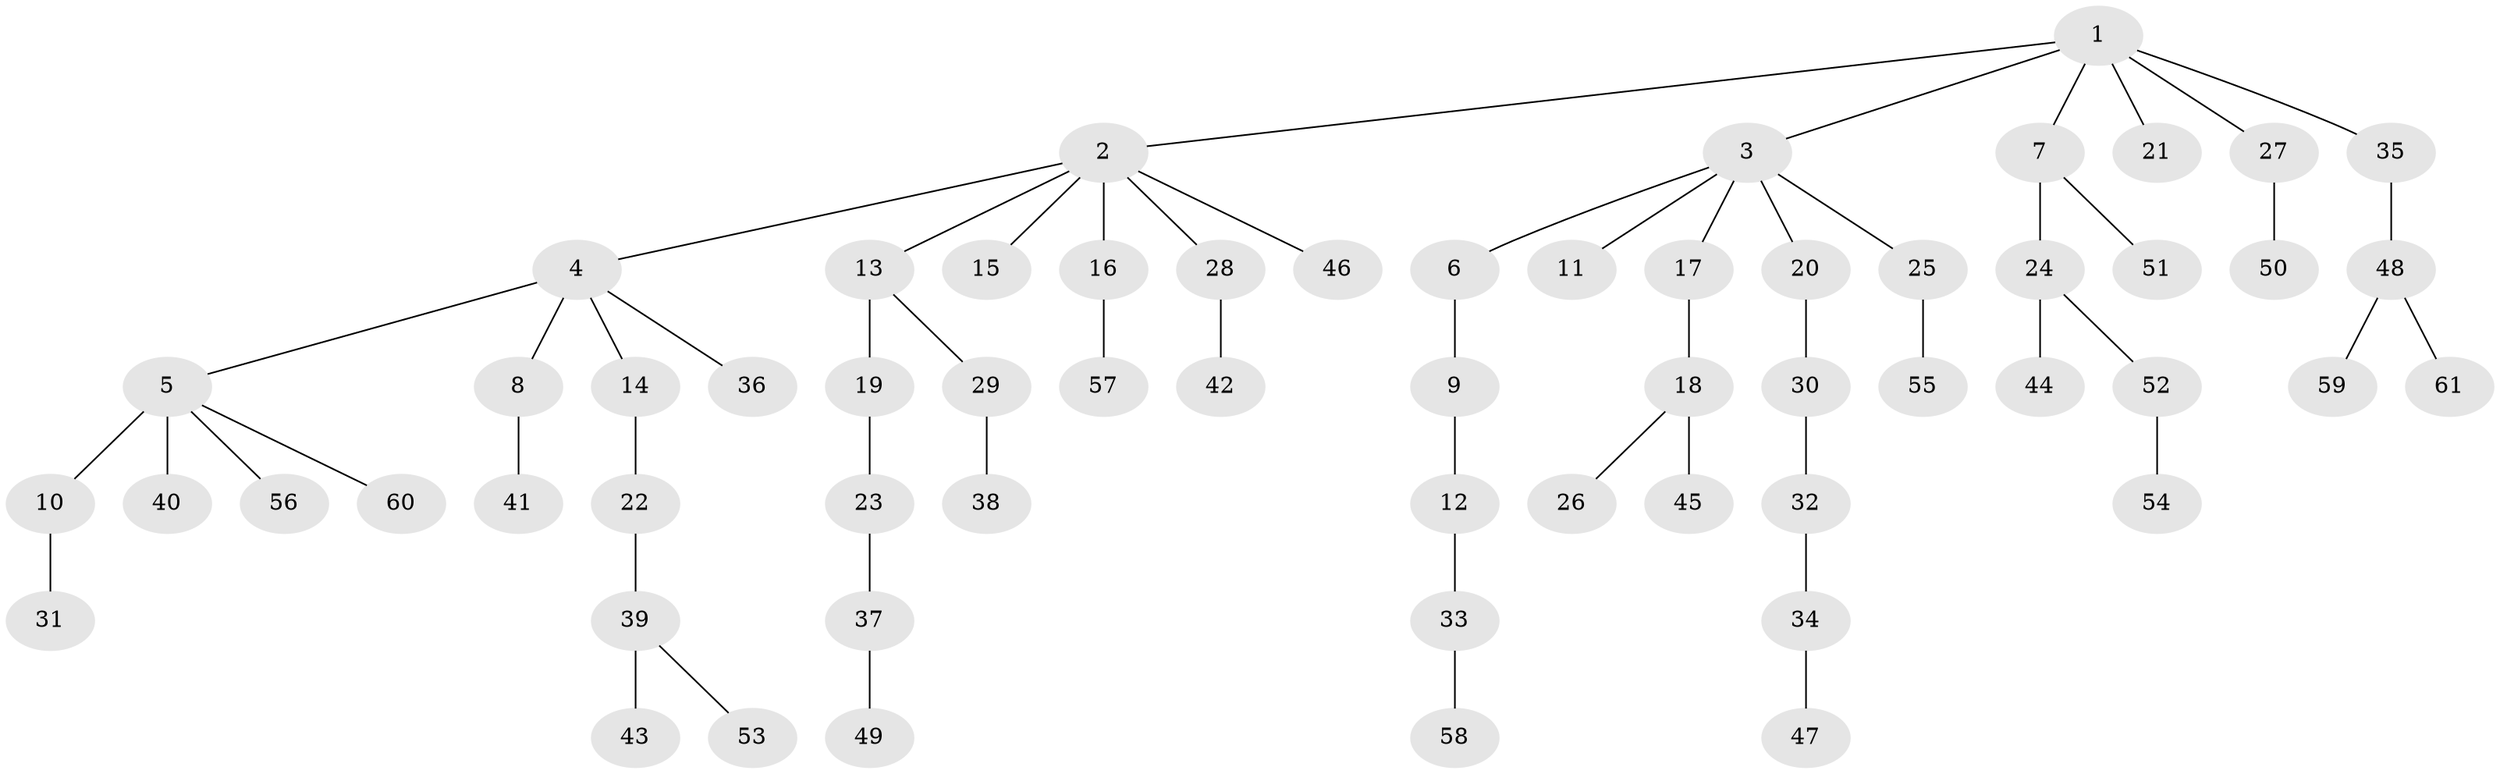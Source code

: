 // original degree distribution, {7: 0.024793388429752067, 2: 0.2975206611570248, 6: 0.008264462809917356, 3: 0.09917355371900827, 4: 0.06611570247933884, 5: 0.024793388429752067, 1: 0.4793388429752066}
// Generated by graph-tools (version 1.1) at 2025/36/03/09/25 02:36:49]
// undirected, 61 vertices, 60 edges
graph export_dot {
graph [start="1"]
  node [color=gray90,style=filled];
  1;
  2;
  3;
  4;
  5;
  6;
  7;
  8;
  9;
  10;
  11;
  12;
  13;
  14;
  15;
  16;
  17;
  18;
  19;
  20;
  21;
  22;
  23;
  24;
  25;
  26;
  27;
  28;
  29;
  30;
  31;
  32;
  33;
  34;
  35;
  36;
  37;
  38;
  39;
  40;
  41;
  42;
  43;
  44;
  45;
  46;
  47;
  48;
  49;
  50;
  51;
  52;
  53;
  54;
  55;
  56;
  57;
  58;
  59;
  60;
  61;
  1 -- 2 [weight=1.0];
  1 -- 3 [weight=1.0];
  1 -- 7 [weight=1.0];
  1 -- 21 [weight=1.0];
  1 -- 27 [weight=1.0];
  1 -- 35 [weight=1.0];
  2 -- 4 [weight=1.0];
  2 -- 13 [weight=1.0];
  2 -- 15 [weight=1.0];
  2 -- 16 [weight=1.0];
  2 -- 28 [weight=1.0];
  2 -- 46 [weight=1.0];
  3 -- 6 [weight=1.0];
  3 -- 11 [weight=1.0];
  3 -- 17 [weight=1.0];
  3 -- 20 [weight=1.0];
  3 -- 25 [weight=1.0];
  4 -- 5 [weight=1.0];
  4 -- 8 [weight=2.0];
  4 -- 14 [weight=1.0];
  4 -- 36 [weight=1.0];
  5 -- 10 [weight=3.0];
  5 -- 40 [weight=1.0];
  5 -- 56 [weight=1.0];
  5 -- 60 [weight=1.0];
  6 -- 9 [weight=1.0];
  7 -- 24 [weight=1.0];
  7 -- 51 [weight=1.0];
  8 -- 41 [weight=1.0];
  9 -- 12 [weight=1.0];
  10 -- 31 [weight=1.0];
  12 -- 33 [weight=1.0];
  13 -- 19 [weight=1.0];
  13 -- 29 [weight=1.0];
  14 -- 22 [weight=2.0];
  16 -- 57 [weight=1.0];
  17 -- 18 [weight=2.0];
  18 -- 26 [weight=1.0];
  18 -- 45 [weight=1.0];
  19 -- 23 [weight=1.0];
  20 -- 30 [weight=1.0];
  22 -- 39 [weight=1.0];
  23 -- 37 [weight=2.0];
  24 -- 44 [weight=2.0];
  24 -- 52 [weight=1.0];
  25 -- 55 [weight=1.0];
  27 -- 50 [weight=1.0];
  28 -- 42 [weight=2.0];
  29 -- 38 [weight=1.0];
  30 -- 32 [weight=2.0];
  32 -- 34 [weight=1.0];
  33 -- 58 [weight=1.0];
  34 -- 47 [weight=1.0];
  35 -- 48 [weight=1.0];
  37 -- 49 [weight=1.0];
  39 -- 43 [weight=2.0];
  39 -- 53 [weight=1.0];
  48 -- 59 [weight=1.0];
  48 -- 61 [weight=1.0];
  52 -- 54 [weight=2.0];
}
